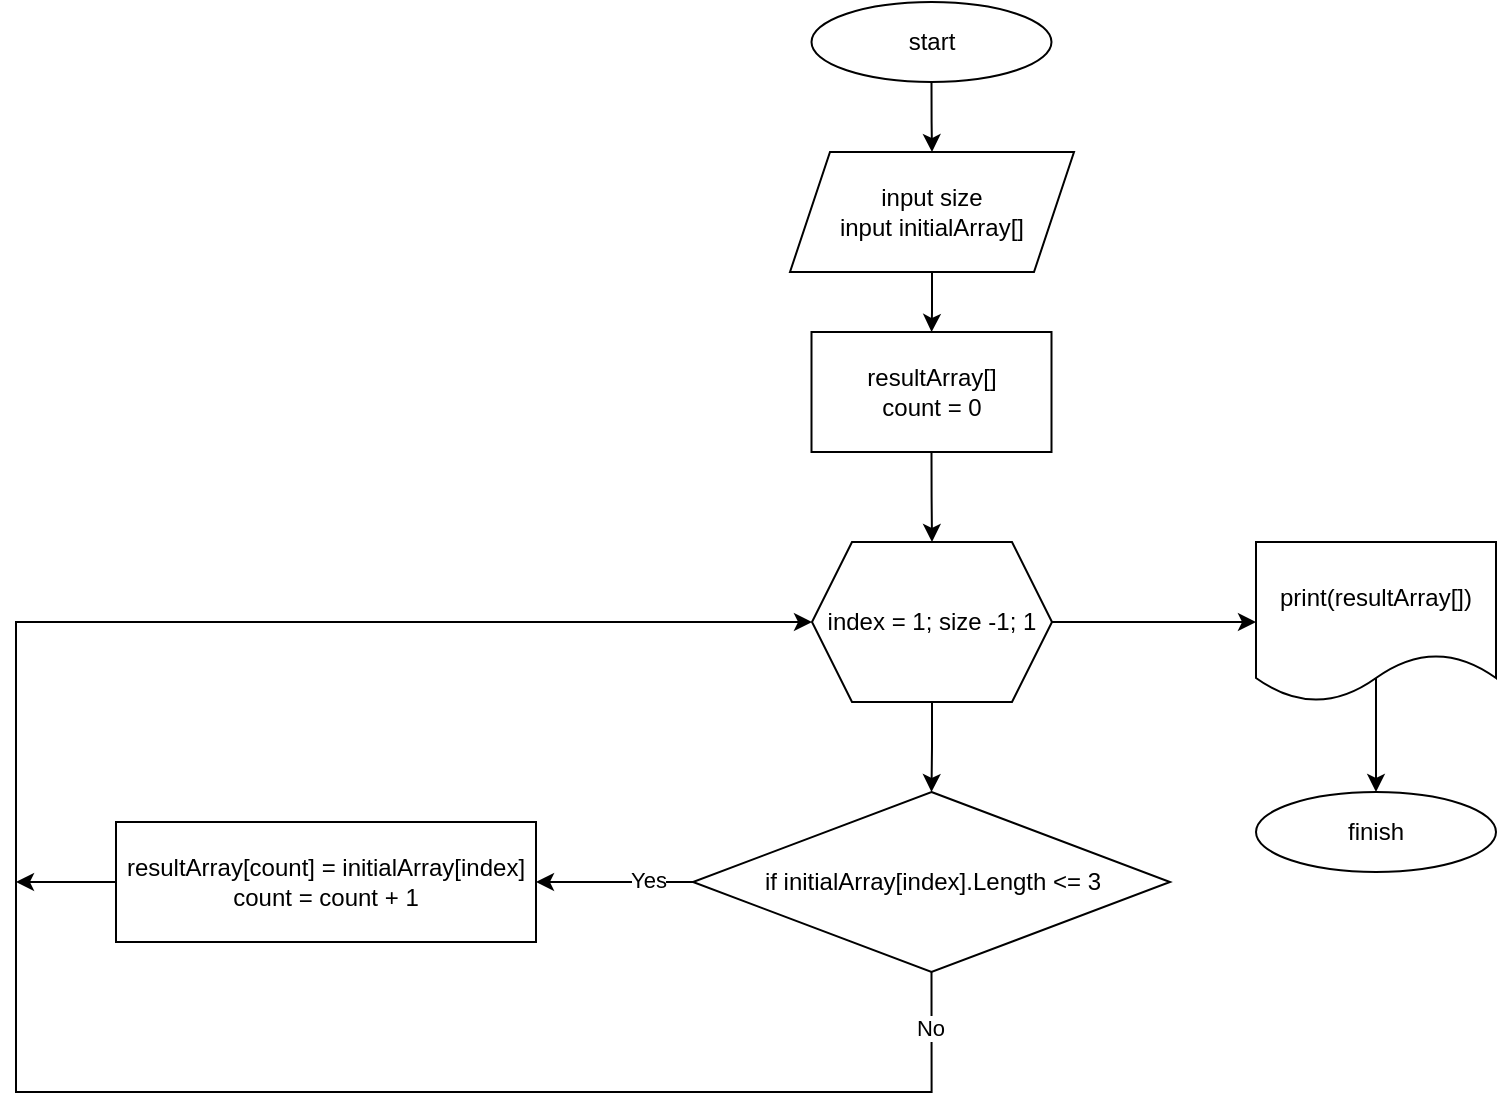 <mxfile version="24.0.1" type="device">
  <diagram id="C5RBs43oDa-KdzZeNtuy" name="Page-1">
    <mxGraphModel dx="1674" dy="780" grid="1" gridSize="10" guides="1" tooltips="1" connect="1" arrows="1" fold="1" page="1" pageScale="1" pageWidth="827" pageHeight="1169" math="0" shadow="0">
      <root>
        <mxCell id="WIyWlLk6GJQsqaUBKTNV-0" />
        <mxCell id="WIyWlLk6GJQsqaUBKTNV-1" parent="WIyWlLk6GJQsqaUBKTNV-0" />
        <mxCell id="gtBUwyys2WCeIk4xlRrJ-0" value="start" style="ellipse;whiteSpace=wrap;html=1;" parent="WIyWlLk6GJQsqaUBKTNV-1" vertex="1">
          <mxGeometry x="427.75" y="5" width="120" height="40" as="geometry" />
        </mxCell>
        <mxCell id="a43TZkrOEhZXSLPtQOq1-2" style="edgeStyle=orthogonalEdgeStyle;rounded=0;orthogonalLoop=1;jettySize=auto;html=1;exitX=0.5;exitY=1;exitDx=0;exitDy=0;" edge="1" parent="WIyWlLk6GJQsqaUBKTNV-1" source="gtBUwyys2WCeIk4xlRrJ-1" target="a43TZkrOEhZXSLPtQOq1-0">
          <mxGeometry relative="1" as="geometry" />
        </mxCell>
        <mxCell id="gtBUwyys2WCeIk4xlRrJ-1" value="input size&lt;div&gt;input initialArray[]&lt;/div&gt;" style="shape=parallelogram;perimeter=parallelogramPerimeter;whiteSpace=wrap;html=1;fixedSize=1;" parent="WIyWlLk6GJQsqaUBKTNV-1" vertex="1">
          <mxGeometry x="417" y="80" width="142" height="60" as="geometry" />
        </mxCell>
        <mxCell id="a43TZkrOEhZXSLPtQOq1-7" style="edgeStyle=orthogonalEdgeStyle;rounded=0;orthogonalLoop=1;jettySize=auto;html=1;exitX=1;exitY=0.5;exitDx=0;exitDy=0;" edge="1" parent="WIyWlLk6GJQsqaUBKTNV-1" source="nJn8ekplFmIe2LYG4mOK-0" target="a43TZkrOEhZXSLPtQOq1-6">
          <mxGeometry relative="1" as="geometry" />
        </mxCell>
        <mxCell id="nJn8ekplFmIe2LYG4mOK-0" value="index = 1; size -1; 1" style="shape=hexagon;perimeter=hexagonPerimeter2;whiteSpace=wrap;html=1;fixedSize=1;" parent="WIyWlLk6GJQsqaUBKTNV-1" vertex="1">
          <mxGeometry x="428" y="275" width="120" height="80" as="geometry" />
        </mxCell>
        <mxCell id="nJn8ekplFmIe2LYG4mOK-9" style="edgeStyle=orthogonalEdgeStyle;rounded=0;orthogonalLoop=1;jettySize=auto;html=1;" parent="WIyWlLk6GJQsqaUBKTNV-1" source="nJn8ekplFmIe2LYG4mOK-0" target="nJn8ekplFmIe2LYG4mOK-8" edge="1">
          <mxGeometry relative="1" as="geometry">
            <mxPoint x="488" y="445" as="sourcePoint" />
          </mxGeometry>
        </mxCell>
        <mxCell id="nJn8ekplFmIe2LYG4mOK-12" style="edgeStyle=orthogonalEdgeStyle;rounded=0;orthogonalLoop=1;jettySize=auto;html=1;exitX=0;exitY=0.5;exitDx=0;exitDy=0;" parent="WIyWlLk6GJQsqaUBKTNV-1" source="nJn8ekplFmIe2LYG4mOK-8" target="a43TZkrOEhZXSLPtQOq1-4" edge="1">
          <mxGeometry relative="1" as="geometry">
            <mxPoint x="310" y="445" as="targetPoint" />
          </mxGeometry>
        </mxCell>
        <mxCell id="nJn8ekplFmIe2LYG4mOK-13" value="Yes" style="edgeLabel;html=1;align=center;verticalAlign=middle;resizable=0;points=[];" parent="nJn8ekplFmIe2LYG4mOK-12" vertex="1" connectable="0">
          <mxGeometry x="-0.402" y="-1" relative="1" as="geometry">
            <mxPoint x="1" as="offset" />
          </mxGeometry>
        </mxCell>
        <mxCell id="a43TZkrOEhZXSLPtQOq1-15" style="edgeStyle=orthogonalEdgeStyle;rounded=0;orthogonalLoop=1;jettySize=auto;html=1;exitX=0.5;exitY=1;exitDx=0;exitDy=0;entryX=0;entryY=0.5;entryDx=0;entryDy=0;" edge="1" parent="WIyWlLk6GJQsqaUBKTNV-1" source="nJn8ekplFmIe2LYG4mOK-8" target="nJn8ekplFmIe2LYG4mOK-0">
          <mxGeometry relative="1" as="geometry">
            <mxPoint x="250" y="680" as="targetPoint" />
            <Array as="points">
              <mxPoint x="488" y="550" />
              <mxPoint x="30" y="550" />
              <mxPoint x="30" y="315" />
            </Array>
          </mxGeometry>
        </mxCell>
        <mxCell id="a43TZkrOEhZXSLPtQOq1-16" value="No" style="edgeLabel;html=1;align=center;verticalAlign=middle;resizable=0;points=[];" vertex="1" connectable="0" parent="a43TZkrOEhZXSLPtQOq1-15">
          <mxGeometry x="-0.951" y="-1" relative="1" as="geometry">
            <mxPoint as="offset" />
          </mxGeometry>
        </mxCell>
        <mxCell id="nJn8ekplFmIe2LYG4mOK-8" value="if initialArray[index].Length &amp;lt;= 3" style="rhombus;whiteSpace=wrap;html=1;" parent="WIyWlLk6GJQsqaUBKTNV-1" vertex="1">
          <mxGeometry x="368.5" y="400" width="238.5" height="90" as="geometry" />
        </mxCell>
        <mxCell id="nJn8ekplFmIe2LYG4mOK-16" style="edgeStyle=orthogonalEdgeStyle;rounded=0;orthogonalLoop=1;jettySize=auto;html=1;exitX=0.5;exitY=1;exitDx=0;exitDy=0;" parent="WIyWlLk6GJQsqaUBKTNV-1" source="gtBUwyys2WCeIk4xlRrJ-0" target="gtBUwyys2WCeIk4xlRrJ-1" edge="1">
          <mxGeometry relative="1" as="geometry">
            <mxPoint x="487.75" y="130" as="sourcePoint" />
          </mxGeometry>
        </mxCell>
        <mxCell id="a43TZkrOEhZXSLPtQOq1-3" style="edgeStyle=orthogonalEdgeStyle;rounded=0;orthogonalLoop=1;jettySize=auto;html=1;exitX=0.5;exitY=1;exitDx=0;exitDy=0;" edge="1" parent="WIyWlLk6GJQsqaUBKTNV-1" source="a43TZkrOEhZXSLPtQOq1-0" target="nJn8ekplFmIe2LYG4mOK-0">
          <mxGeometry relative="1" as="geometry" />
        </mxCell>
        <mxCell id="a43TZkrOEhZXSLPtQOq1-0" value="&lt;div&gt;resultArray[]&lt;/div&gt;count = 0" style="rounded=0;whiteSpace=wrap;html=1;" vertex="1" parent="WIyWlLk6GJQsqaUBKTNV-1">
          <mxGeometry x="427.75" y="170" width="120" height="60" as="geometry" />
        </mxCell>
        <mxCell id="a43TZkrOEhZXSLPtQOq1-17" style="edgeStyle=orthogonalEdgeStyle;rounded=0;orthogonalLoop=1;jettySize=auto;html=1;exitX=0;exitY=0.5;exitDx=0;exitDy=0;" edge="1" parent="WIyWlLk6GJQsqaUBKTNV-1" source="a43TZkrOEhZXSLPtQOq1-4">
          <mxGeometry relative="1" as="geometry">
            <mxPoint x="30" y="445" as="targetPoint" />
          </mxGeometry>
        </mxCell>
        <mxCell id="a43TZkrOEhZXSLPtQOq1-4" value="resultArray[count] = initialArray[index]&lt;div&gt;count = count + 1&lt;/div&gt;" style="rounded=0;whiteSpace=wrap;html=1;" vertex="1" parent="WIyWlLk6GJQsqaUBKTNV-1">
          <mxGeometry x="80" y="415" width="210" height="60" as="geometry" />
        </mxCell>
        <mxCell id="a43TZkrOEhZXSLPtQOq1-12" style="edgeStyle=orthogonalEdgeStyle;rounded=0;orthogonalLoop=1;jettySize=auto;html=1;exitX=0.5;exitY=0.825;exitDx=0;exitDy=0;exitPerimeter=0;" edge="1" parent="WIyWlLk6GJQsqaUBKTNV-1" source="a43TZkrOEhZXSLPtQOq1-6" target="a43TZkrOEhZXSLPtQOq1-10">
          <mxGeometry relative="1" as="geometry" />
        </mxCell>
        <mxCell id="a43TZkrOEhZXSLPtQOq1-6" value="print(resultArray[])" style="shape=document;whiteSpace=wrap;html=1;boundedLbl=1;" vertex="1" parent="WIyWlLk6GJQsqaUBKTNV-1">
          <mxGeometry x="650" y="275" width="120" height="80" as="geometry" />
        </mxCell>
        <mxCell id="a43TZkrOEhZXSLPtQOq1-10" value="finish" style="ellipse;whiteSpace=wrap;html=1;" vertex="1" parent="WIyWlLk6GJQsqaUBKTNV-1">
          <mxGeometry x="650" y="400" width="120" height="40" as="geometry" />
        </mxCell>
      </root>
    </mxGraphModel>
  </diagram>
</mxfile>
